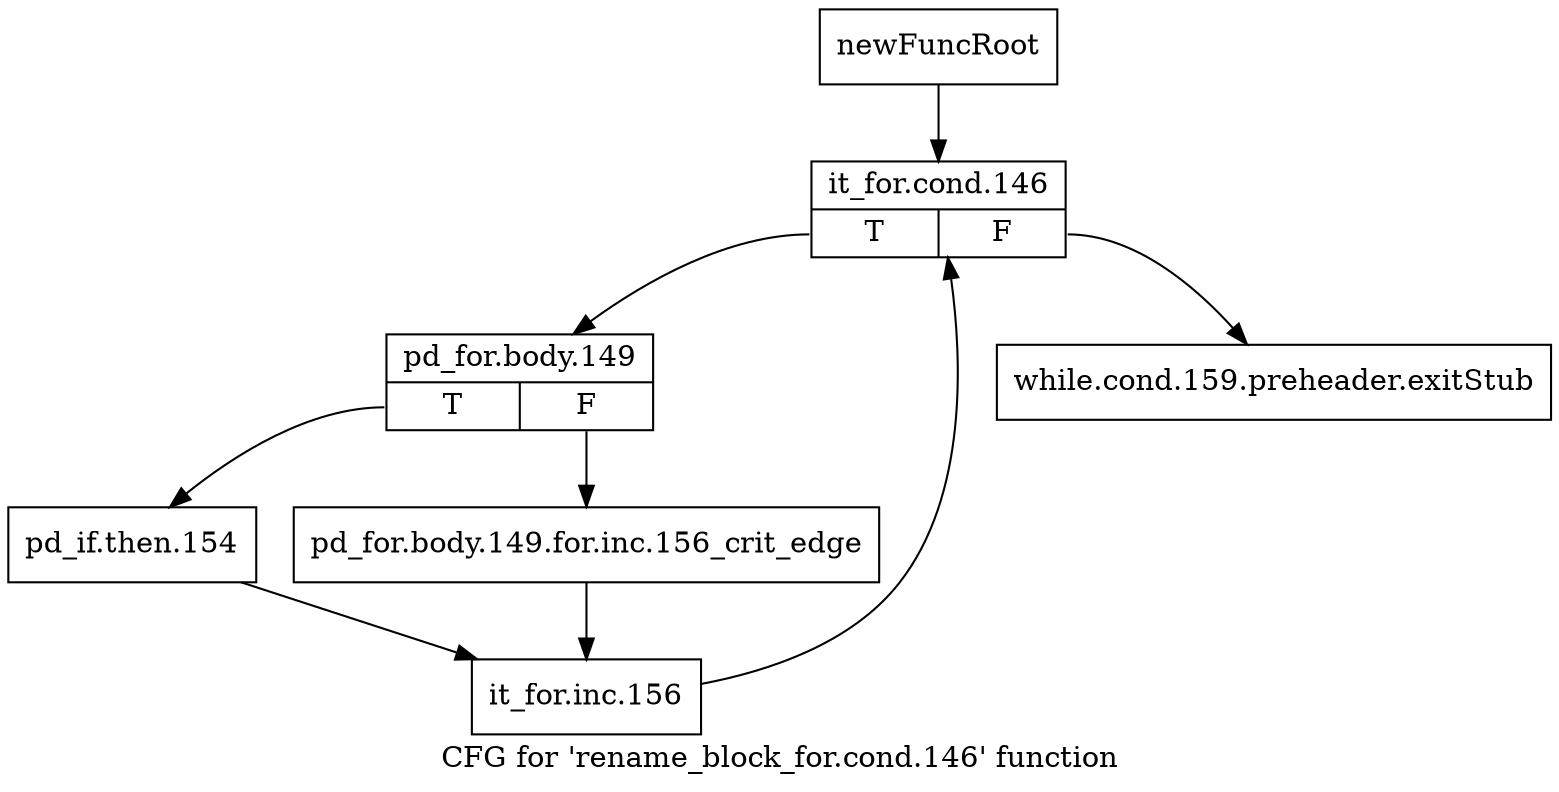 digraph "CFG for 'rename_block_for.cond.146' function" {
	label="CFG for 'rename_block_for.cond.146' function";

	Node0xc30ce10 [shape=record,label="{newFuncRoot}"];
	Node0xc30ce10 -> Node0xc30ceb0;
	Node0xc30ce60 [shape=record,label="{while.cond.159.preheader.exitStub}"];
	Node0xc30ceb0 [shape=record,label="{it_for.cond.146|{<s0>T|<s1>F}}"];
	Node0xc30ceb0:s0 -> Node0xc30cf00;
	Node0xc30ceb0:s1 -> Node0xc30ce60;
	Node0xc30cf00 [shape=record,label="{pd_for.body.149|{<s0>T|<s1>F}}"];
	Node0xc30cf00:s0 -> Node0xc30cfa0;
	Node0xc30cf00:s1 -> Node0xc30cf50;
	Node0xc30cf50 [shape=record,label="{pd_for.body.149.for.inc.156_crit_edge}"];
	Node0xc30cf50 -> Node0xc30cff0;
	Node0xc30cfa0 [shape=record,label="{pd_if.then.154}"];
	Node0xc30cfa0 -> Node0xc30cff0;
	Node0xc30cff0 [shape=record,label="{it_for.inc.156}"];
	Node0xc30cff0 -> Node0xc30ceb0;
}
